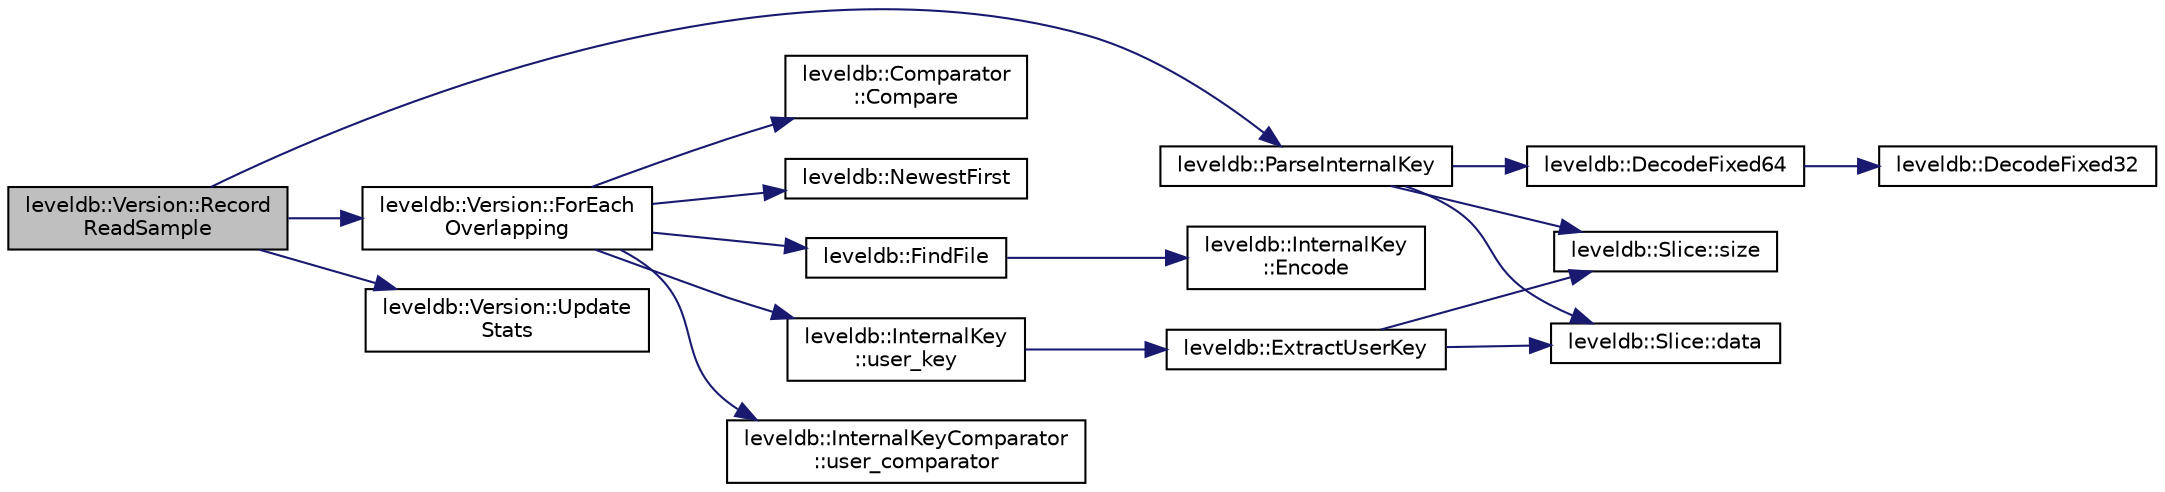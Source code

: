 digraph "leveldb::Version::RecordReadSample"
{
  edge [fontname="Helvetica",fontsize="10",labelfontname="Helvetica",labelfontsize="10"];
  node [fontname="Helvetica",fontsize="10",shape=record];
  rankdir="LR";
  Node1 [label="leveldb::Version::Record\lReadSample",height=0.2,width=0.4,color="black", fillcolor="grey75", style="filled" fontcolor="black"];
  Node1 -> Node2 [color="midnightblue",fontsize="10",style="solid"];
  Node2 [label="leveldb::ParseInternalKey",height=0.2,width=0.4,color="black", fillcolor="white", style="filled",URL="$namespaceleveldb.html#a5a173b622e86c7a2f9beae3ac8818ac3"];
  Node2 -> Node3 [color="midnightblue",fontsize="10",style="solid"];
  Node3 [label="leveldb::Slice::size",height=0.2,width=0.4,color="black", fillcolor="white", style="filled",URL="$classleveldb_1_1_slice.html#a947d3173f04f8a30553e89046daf91d5"];
  Node2 -> Node4 [color="midnightblue",fontsize="10",style="solid"];
  Node4 [label="leveldb::DecodeFixed64",height=0.2,width=0.4,color="black", fillcolor="white", style="filled",URL="$namespaceleveldb.html#a239098b0291873752d0be16633652825"];
  Node4 -> Node5 [color="midnightblue",fontsize="10",style="solid"];
  Node5 [label="leveldb::DecodeFixed32",height=0.2,width=0.4,color="black", fillcolor="white", style="filled",URL="$namespaceleveldb.html#adae574304f9d1ed3e95742167cd449a9"];
  Node2 -> Node6 [color="midnightblue",fontsize="10",style="solid"];
  Node6 [label="leveldb::Slice::data",height=0.2,width=0.4,color="black", fillcolor="white", style="filled",URL="$classleveldb_1_1_slice.html#aa64861043d9deee6889461bf0593cf73"];
  Node1 -> Node7 [color="midnightblue",fontsize="10",style="solid"];
  Node7 [label="leveldb::Version::ForEach\lOverlapping",height=0.2,width=0.4,color="black", fillcolor="white", style="filled",URL="$classleveldb_1_1_version.html#af41eeda28ad10412b2f380e920798b2c"];
  Node7 -> Node8 [color="midnightblue",fontsize="10",style="solid"];
  Node8 [label="leveldb::InternalKeyComparator\l::user_comparator",height=0.2,width=0.4,color="black", fillcolor="white", style="filled",URL="$classleveldb_1_1_internal_key_comparator.html#a86ca575a4560bb76e2bcebc0618abd31"];
  Node7 -> Node9 [color="midnightblue",fontsize="10",style="solid"];
  Node9 [label="leveldb::Comparator\l::Compare",height=0.2,width=0.4,color="black", fillcolor="white", style="filled",URL="$structleveldb_1_1_comparator.html#a05dae6edcad3c7db23827c0233d74039"];
  Node7 -> Node10 [color="midnightblue",fontsize="10",style="solid"];
  Node10 [label="leveldb::InternalKey\l::user_key",height=0.2,width=0.4,color="black", fillcolor="white", style="filled",URL="$classleveldb_1_1_internal_key.html#a8eeee76862e806006549784fe21fff61"];
  Node10 -> Node11 [color="midnightblue",fontsize="10",style="solid"];
  Node11 [label="leveldb::ExtractUserKey",height=0.2,width=0.4,color="black", fillcolor="white", style="filled",URL="$namespaceleveldb.html#a1c889869840312393b805ad91a41b94f"];
  Node11 -> Node3 [color="midnightblue",fontsize="10",style="solid"];
  Node11 -> Node6 [color="midnightblue",fontsize="10",style="solid"];
  Node7 -> Node12 [color="midnightblue",fontsize="10",style="solid"];
  Node12 [label="leveldb::NewestFirst",height=0.2,width=0.4,color="black", fillcolor="white", style="filled",URL="$namespaceleveldb.html#ab65191269f2a256a310edf82d56ed842"];
  Node7 -> Node13 [color="midnightblue",fontsize="10",style="solid"];
  Node13 [label="leveldb::FindFile",height=0.2,width=0.4,color="black", fillcolor="white", style="filled",URL="$namespaceleveldb.html#a812c4c6cf8299e767535a59f2205df0c"];
  Node13 -> Node14 [color="midnightblue",fontsize="10",style="solid"];
  Node14 [label="leveldb::InternalKey\l::Encode",height=0.2,width=0.4,color="black", fillcolor="white", style="filled",URL="$classleveldb_1_1_internal_key.html#aed986eb7cb360bd6955097235ad267b6"];
  Node1 -> Node15 [color="midnightblue",fontsize="10",style="solid"];
  Node15 [label="leveldb::Version::Update\lStats",height=0.2,width=0.4,color="black", fillcolor="white", style="filled",URL="$classleveldb_1_1_version.html#a7e5b8451deb7c4b9006fd9d5ccfc2cef"];
}
